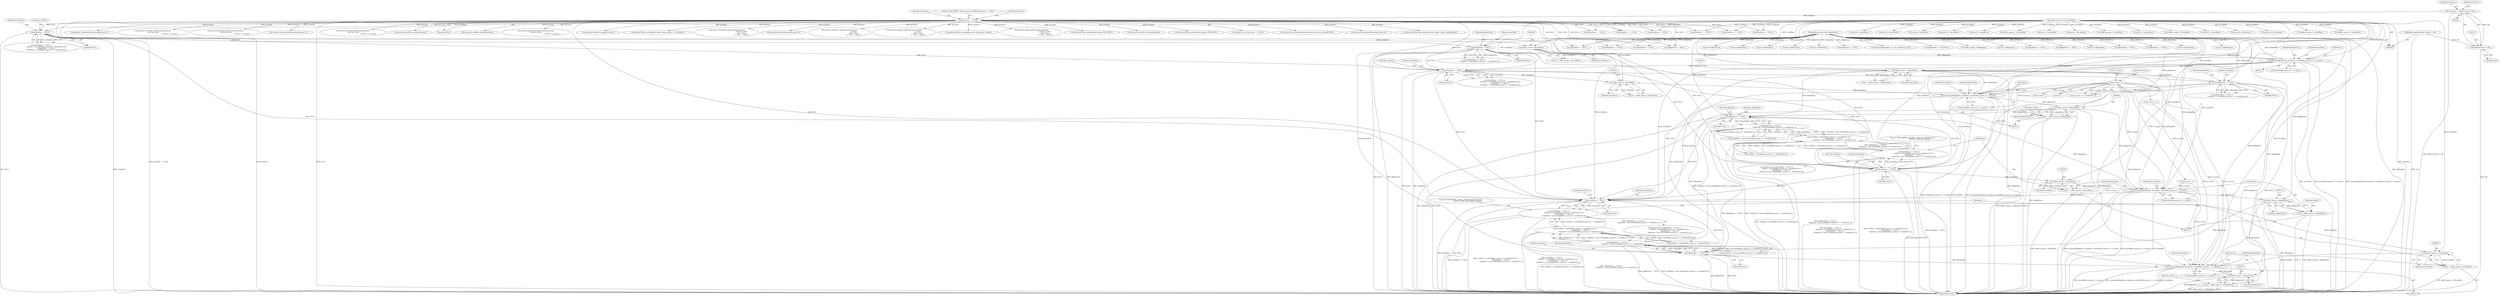 digraph "1_Android_aeea52da00d210587fb3ed895de3d5f2e0264c88_4@API" {
"1000453" [label="(Call,memcpy(pReplyData, pCmdData, sizeof(effect_param_t) + p->psize))"];
"1000430" [label="(Call,pReplyData == NULL)"];
"1000361" [label="(Call,(effect_param_t *)pReplyData)"];
"1000350" [label="(Call,memcpy(pReplyData, pCmdData, sizeof(effect_param_t) + p->psize))"];
"1000327" [label="(Call,pReplyData == NULL)"];
"1000114" [label="(MethodParameterIn,void *pReplyData)"];
"1000315" [label="(Call,pCmdData == NULL)"];
"1000112" [label="(MethodParameterIn,void *pCmdData)"];
"1000152" [label="(Call,pContext == NULL)"];
"1000117" [label="(Call,* pContext = (EffectContext *) self)"];
"1000119" [label="(Call,(EffectContext *) self)"];
"1000109" [label="(MethodParameterIn,effect_handle_t  self)"];
"1000347" [label="(Call,(effect_param_t *)pCmdData)"];
"1000418" [label="(Call,pCmdData == NULL)"];
"1000450" [label="(Call,(effect_param_t *)pCmdData)"];
"1000370" [label="(Call,p->psize - 1)"];
"1000464" [label="(Call,(effect_param_t *)pReplyData)"];
"1000462" [label="(Call,p = (effect_param_t *)pReplyData)"];
"1000535" [label="(Call,pReplyData == NULL)"];
"1000534" [label="(Call,pReplyData == NULL ||\n                    *replySize < (int) (sizeof(effect_param_t) + sizeof(int32_t)))"];
"1000526" [label="(Call,cmdSize < (sizeof(effect_param_t) + sizeof(int32_t)) ||\n                    pReplyData == NULL ||\n                    *replySize < (int) (sizeof(effect_param_t) + sizeof(int32_t)))"];
"1000522" [label="(Call,pCmdData == NULL ||\n                    cmdSize < (sizeof(effect_param_t) + sizeof(int32_t)) ||\n                    pReplyData == NULL ||\n                    *replySize < (int) (sizeof(effect_param_t) + sizeof(int32_t)))"];
"1000639" [label="(Call,pReplyData == NULL ||\n                        *replySize < (int) (sizeof(effect_param_t) + sizeof(int32_t)))"];
"1000631" [label="(Call,cmdSize < (sizeof(effect_param_t) + sizeof(int32_t)) ||\n                        pReplyData == NULL ||\n                        *replySize < (int) (sizeof(effect_param_t) + sizeof(int32_t)))"];
"1000627" [label="(Call,pCmdData == NULL ||\n                        cmdSize < (sizeof(effect_param_t) + sizeof(int32_t)) ||\n                        pReplyData == NULL ||\n                        *replySize < (int) (sizeof(effect_param_t) + sizeof(int32_t)))"];
"1000560" [label="(Call,memcpy(pReplyData, pCmdData, sizeof(effect_param_t) + p->psize))"];
"1000571" [label="(Call,(effect_param_t *)pReplyData)"];
"1000569" [label="(Call,p = (effect_param_t *)pReplyData)"];
"1000640" [label="(Call,pReplyData == NULL)"];
"1000665" [label="(Call,memcpy(pReplyData, pCmdData, sizeof(effect_param_t) + p->psize))"];
"1000676" [label="(Call,(effect_param_t *)pReplyData)"];
"1000674" [label="(Call,p = (effect_param_t *)pReplyData)"];
"1000628" [label="(Call,pCmdData == NULL)"];
"1000662" [label="(Call,(effect_param_t *)pCmdData)"];
"1000660" [label="(Call,*p = (effect_param_t *)pCmdData)"];
"1000523" [label="(Call,pCmdData == NULL)"];
"1000557" [label="(Call,(effect_param_t *)pCmdData)"];
"1000555" [label="(Call,*p = (effect_param_t *)pCmdData)"];
"1000369" [label="(Call,(p->psize - 1) / sizeof(int32_t))"];
"1001144" [label="(Call,(int32_t *)pCmdData)"];
"1001245" [label="(Call,(int32_t *)pCmdData)"];
"1000371" [label="(Call,p->psize)"];
"1000664" [label="(Identifier,pCmdData)"];
"1000353" [label="(Call,sizeof(effect_param_t) + p->psize)"];
"1000632" [label="(Call,cmdSize < (sizeof(effect_param_t) + sizeof(int32_t)))"];
"1000115" [label="(Block,)"];
"1000538" [label="(Call,*replySize < (int) (sizeof(effect_param_t) + sizeof(int32_t)))"];
"1001162" [label="(Call,android::LvmEffect_enable(pContext))"];
"1000420" [label="(Identifier,NULL)"];
"1000350" [label="(Call,memcpy(pReplyData, pCmdData, sizeof(effect_param_t) + p->psize))"];
"1000267" [label="(Call,android::Effect_setConfig(pContext, (effect_config_t *) pCmdData))"];
"1000665" [label="(Call,memcpy(pReplyData, pCmdData, sizeof(effect_param_t) + p->psize))"];
"1000448" [label="(Call,*p = (effect_param_t *)pCmdData)"];
"1000524" [label="(Identifier,pCmdData)"];
"1000432" [label="(Identifier,NULL)"];
"1000466" [label="(Identifier,pReplyData)"];
"1000315" [label="(Call,pCmdData == NULL)"];
"1000417" [label="(Call,pCmdData == NULL ||\n                        cmdSize < (sizeof(effect_param_t) + sizeof(int32_t)) ||\n                        pReplyData == NULL ||\n                        *replySize < (sizeof(effect_param_t) + sizeof(int32_t)))"];
"1000537" [label="(Identifier,NULL)"];
"1000667" [label="(Identifier,pCmdData)"];
"1001357" [label="(Call,memcpy(pReplyData, vol_ret, sizeof(int32_t)*2))"];
"1000640" [label="(Call,pReplyData == NULL)"];
"1000642" [label="(Identifier,NULL)"];
"1000685" [label="(Call,p->psize - 1)"];
"1000676" [label="(Call,(effect_param_t *)pReplyData)"];
"1000328" [label="(Identifier,pReplyData)"];
"1001281" [label="(Call,pReplyData == LVM_NULL)"];
"1000314" [label="(Call,pCmdData == NULL ||\n                        cmdSize < (sizeof(effect_param_t) + sizeof(int32_t)) ||\n                        pReplyData == NULL ||\n                        *replySize < (sizeof(effect_param_t) + sizeof(int32_t)))"];
"1000738" [label="(Call,pCmdData   == NULL)"];
"1000349" [label="(Identifier,pCmdData)"];
"1001213" [label="(Call,(int32_t *)pCmdData)"];
"1000292" [label="(Call,(effect_config_t *)pReplyData)"];
"1000563" [label="(Call,sizeof(effect_param_t) + p->psize)"];
"1000114" [label="(MethodParameterIn,void *pReplyData)"];
"1001075" [label="(Call,(uint32_t *)pCmdData)"];
"1000312" [label="(Block,)"];
"1000473" [label="(Call,p->psize - 1)"];
"1000456" [label="(Call,sizeof(effect_param_t) + p->psize)"];
"1000534" [label="(Call,pReplyData == NULL ||\n                    *replySize < (int) (sizeof(effect_param_t) + sizeof(int32_t)))"];
"1000487" [label="(Call,android::Virtualizer_getParameter(pContext,\n                                                               (void *)p->data,\n                                                               &p->vsize,\n                                                               p->data + voffset))"];
"1001159" [label="(Call,(int32_t *)pCmdData)"];
"1000536" [label="(Identifier,pReplyData)"];
"1000770" [label="(Call,(effect_param_t *) pCmdData)"];
"1000674" [label="(Call,p = (effect_param_t *)pReplyData)"];
"1000662" [label="(Call,(effect_param_t *)pCmdData)"];
"1000462" [label="(Call,p = (effect_param_t *)pReplyData)"];
"1000453" [label="(Call,memcpy(pReplyData, pCmdData, sizeof(effect_param_t) + p->psize))"];
"1000419" [label="(Identifier,pCmdData)"];
"1000678" [label="(Identifier,pReplyData)"];
"1000186" [label="(Call,(int *) pReplyData)"];
"1000197" [label="(Call,android::BassSetStrength(pContext, 0))"];
"1000913" [label="(Call,pReplyData == NULL)"];
"1000753" [label="(Call,pReplyData == NULL)"];
"1000152" [label="(Call,pContext == NULL)"];
"1000569" [label="(Call,p = (effect_param_t *)pReplyData)"];
"1000119" [label="(Call,(EffectContext *) self)"];
"1000384" [label="(Call,android::BassBoost_getParameter(pContext,\n                                                             p->data,\n                                                             &p->vsize,\n                                                             p->data + voffset))"];
"1000561" [label="(Identifier,pReplyData)"];
"1000573" [label="(Identifier,pReplyData)"];
"1000316" [label="(Identifier,pCmdData)"];
"1000297" [label="(Call,android::Effect_setConfig(pContext, &pContext->config))"];
"1000435" [label="(Identifier,replySize)"];
"1000455" [label="(Identifier,pCmdData)"];
"1000699" [label="(Call,android::Volume_getParameter(pContext,\n                                                          (void *)p->data,\n                                                          &p->vsize,\n                                                          p->data + voffset))"];
"1001037" [label="(Call,android::Effect_setEnabled(pContext, LVM_TRUE))"];
"1000562" [label="(Identifier,pCmdData)"];
"1000901" [label="(Call,pCmdData == NULL)"];
"1001130" [label="(Call,android::LvmEffect_disable(pContext))"];
"1000121" [label="(Identifier,self)"];
"1000430" [label="(Call,pReplyData == NULL)"];
"1001230" [label="(Call,(int32_t *)pCmdData)"];
"1000559" [label="(Identifier,pCmdData)"];
"1000630" [label="(Identifier,NULL)"];
"1000162" [label="(Identifier,cmdCode)"];
"1000525" [label="(Identifier,NULL)"];
"1001196" [label="(Call,(int32_t *)pCmdData)"];
"1000668" [label="(Call,sizeof(effect_param_t) + p->psize)"];
"1000450" [label="(Call,(effect_param_t *)pCmdData)"];
"1000345" [label="(Call,*p = (effect_param_t *)pCmdData)"];
"1000930" [label="(Call,(effect_param_t *) pCmdData)"];
"1001063" [label="(Call,android::Effect_setEnabled(pContext, LVM_FALSE))"];
"1000415" [label="(Block,)"];
"1001127" [label="(Call,(int32_t *)pCmdData)"];
"1000347" [label="(Call,(effect_param_t *)pCmdData)"];
"1000229" [label="(Call,(int *) pReplyData)"];
"1000973" [label="(Call,pReplyData == NULL)"];
"1000151" [label="(ControlStructure,if (pContext == NULL))"];
"1000631" [label="(Call,cmdSize < (sizeof(effect_param_t) + sizeof(int32_t)) ||\n                        pReplyData == NULL ||\n                        *replySize < (int) (sizeof(effect_param_t) + sizeof(int32_t)))"];
"1001364" [label="(Call,android::VolumeSetVolumeLevel(pContext, (int16_t)(maxdB*100)))"];
"1000248" [label="(Call,pReplyData  == NULL)"];
"1001044" [label="(Call,pReplyData == NULL)"];
"1000217" [label="(Call,android::EqualizerSetPreset(pContext, 0))"];
"1000521" [label="(ControlStructure,if (pCmdData == NULL ||\n                    cmdSize < (sizeof(effect_param_t) + sizeof(int32_t)) ||\n                    pReplyData == NULL ||\n                    *replySize < (int) (sizeof(effect_param_t) + sizeof(int32_t))))"];
"1000661" [label="(Identifier,p)"];
"1000629" [label="(Identifier,pCmdData)"];
"1000594" [label="(Call,android::Equalizer_getParameter(pContext,\n                                                             p->data,\n                                                             &p->vsize,\n                                                             p->data + voffset))"];
"1000527" [label="(Call,cmdSize < (sizeof(effect_param_t) + sizeof(int32_t)))"];
"1000633" [label="(Identifier,cmdSize)"];
"1000320" [label="(Identifier,cmdSize)"];
"1000370" [label="(Call,p->psize - 1)"];
"1001060" [label="(Call,(int *)pReplyData)"];
"1000556" [label="(Identifier,p)"];
"1000157" [label="(Literal,\"\tLVM_ERROR : Effect_command ERROR pContext == NULL\")"];
"1000523" [label="(Call,pCmdData == NULL)"];
"1000645" [label="(Identifier,replySize)"];
"1000660" [label="(Call,*p = (effect_param_t *)pCmdData)"];
"1000276" [label="(Call,pReplyData == NULL)"];
"1000429" [label="(Call,pReplyData == NULL ||\n                        *replySize < (sizeof(effect_param_t) + sizeof(int32_t)))"];
"1000814" [label="(Call,pCmdData   == NULL)"];
"1000540" [label="(Identifier,replySize)"];
"1000290" [label="(Call,android::Effect_getConfig(pContext, (effect_config_t *)pReplyData))"];
"1000520" [label="(Block,)"];
"1000327" [label="(Call,pReplyData == NULL)"];
"1000522" [label="(Call,pCmdData == NULL ||\n                    cmdSize < (sizeof(effect_param_t) + sizeof(int32_t)) ||\n                    pReplyData == NULL ||\n                    *replySize < (int) (sizeof(effect_param_t) + sizeof(int32_t)))"];
"1000454" [label="(Identifier,pReplyData)"];
"1000359" [label="(Call,p = (effect_param_t *)pReplyData)"];
"1000452" [label="(Identifier,pCmdData)"];
"1000360" [label="(Identifier,p)"];
"1000788" [label="(Call,(int *)pReplyData)"];
"1000675" [label="(Identifier,p)"];
"1000361" [label="(Call,(effect_param_t *)pReplyData)"];
"1000351" [label="(Identifier,pReplyData)"];
"1000167" [label="(Call,pReplyData == NULL)"];
"1000555" [label="(Call,*p = (effect_param_t *)pCmdData)"];
"1000269" [label="(Call,(effect_config_t *) pCmdData)"];
"1000961" [label="(Call,pCmdData   == NULL)"];
"1000463" [label="(Identifier,p)"];
"1000995" [label="(Call,(int *)pReplyData)"];
"1000232" [label="(Call,android::VolumeSetVolumeLevel(pContext, 0))"];
"1000641" [label="(Identifier,pReplyData)"];
"1000878" [label="(Call,android::Virtualizer_setParameter(pContext,\n (void *)p->data,\n                                                                       p->data + p->psize))"];
"1000571" [label="(Call,(effect_param_t *)pReplyData)"];
"1000643" [label="(Call,*replySize < (int) (sizeof(effect_param_t) + sizeof(int32_t)))"];
"1000109" [label="(MethodParameterIn,effect_handle_t  self)"];
"1000535" [label="(Call,pReplyData == NULL)"];
"1000627" [label="(Call,pCmdData == NULL ||\n                        cmdSize < (sizeof(effect_param_t) + sizeof(int32_t)) ||\n                        pReplyData == NULL ||\n                        *replySize < (int) (sizeof(effect_param_t) + sizeof(int32_t)))"];
"1000118" [label="(Identifier,pContext)"];
"1000570" [label="(Identifier,p)"];
"1000423" [label="(Identifier,cmdSize)"];
"1000326" [label="(Call,pReplyData == NULL ||\n                        *replySize < (sizeof(effect_param_t) + sizeof(int32_t)))"];
"1000580" [label="(Call,p->psize - 1)"];
"1000557" [label="(Call,(effect_param_t *)pCmdData)"];
"1000418" [label="(Call,pCmdData == NULL)"];
"1000363" [label="(Identifier,pReplyData)"];
"1000112" [label="(MethodParameterIn,void *pCmdData)"];
"1000352" [label="(Identifier,pCmdData)"];
"1000938" [label="(Call,android::Equalizer_setParameter(pContext,\n (void *)p->data,\n                                                                     p->data + p->psize))"];
"1000374" [label="(Literal,1)"];
"1000655" [label="(Literal,\"\tLVM_ERROR : Volume_command cmdCode Case: \"\n                            \"EFFECT_CMD_GET_PARAM: ERROR\")"];
"1000376" [label="(Identifier,int32_t)"];
"1000207" [label="(Call,android::VirtualizerSetStrength(pContext, 0))"];
"1001110" [label="(Call,(int32_t *)pCmdData)"];
"1000550" [label="(Literal,\"\tLVM_ERROR : Equalizer_command cmdCode Case: \"\n                            \"EFFECT_CMD_GET_PARAM\")"];
"1000625" [label="(Block,)"];
"1000317" [label="(Identifier,NULL)"];
"1001034" [label="(Call,(int *)pReplyData)"];
"1000560" [label="(Call,memcpy(pReplyData, pCmdData, sizeof(effect_param_t) + p->psize))"];
"1001306" [label="(Call,(uint32_t *)pCmdData)"];
"1000126" [label="(Identifier,pContext)"];
"1000153" [label="(Identifier,pContext)"];
"1000998" [label="(Call,android::Volume_setParameter(pContext,\n (void *)p->data,\n                                                                 p->data + p->psize))"];
"1000681" [label="(Identifier,voffset)"];
"1000935" [label="(Call,(int *)pReplyData)"];
"1000117" [label="(Call,* pContext = (EffectContext *) self)"];
"1001313" [label="(Call,(uint32_t *)pCmdData)"];
"1000639" [label="(Call,pReplyData == NULL ||\n                        *replySize < (int) (sizeof(effect_param_t) + sizeof(int32_t)))"];
"1000857" [label="(Call,(effect_param_t *) pCmdData)"];
"1001018" [label="(Call,pReplyData == NULL)"];
"1000626" [label="(ControlStructure,if (pCmdData == NULL ||\n                        cmdSize < (sizeof(effect_param_t) + sizeof(int32_t)) ||\n                        pReplyData == NULL ||\n                        *replySize < (int) (sizeof(effect_param_t) + sizeof(int32_t))))"];
"1000666" [label="(Identifier,pReplyData)"];
"1000329" [label="(Identifier,NULL)"];
"1000332" [label="(Identifier,replySize)"];
"1001288" [label="(Call,pCmdData == NULL)"];
"1000431" [label="(Identifier,pReplyData)"];
"1000875" [label="(Call,(int *)pReplyData)"];
"1000990" [label="(Call,(effect_param_t *) pCmdData)"];
"1001424" [label="(MethodReturn,int)"];
"1001248" [label="(Call,android::LvmEffect_enable(pContext))"];
"1000264" [label="(Call,(int *) pReplyData)"];
"1000154" [label="(Identifier,NULL)"];
"1001216" [label="(Call,android::LvmEffect_disable(pContext))"];
"1000528" [label="(Identifier,cmdSize)"];
"1000791" [label="(Call,android::BassBoost_setParameter(pContext,\n (void *)p->data,\n                                                                    p->data + p->psize))"];
"1000576" [label="(Identifier,voffset)"];
"1000469" [label="(Identifier,voffset)"];
"1000464" [label="(Call,(effect_param_t *)pReplyData)"];
"1000526" [label="(Call,cmdSize < (sizeof(effect_param_t) + sizeof(int32_t)) ||\n                    pReplyData == NULL ||\n                    *replySize < (int) (sizeof(effect_param_t) + sizeof(int32_t)))"];
"1000628" [label="(Call,pCmdData == NULL)"];
"1000840" [label="(Call,pReplyData == NULL)"];
"1000239" [label="(Call,pCmdData    == NULL)"];
"1000453" -> "1000415"  [label="AST: "];
"1000453" -> "1000456"  [label="CFG: "];
"1000454" -> "1000453"  [label="AST: "];
"1000455" -> "1000453"  [label="AST: "];
"1000456" -> "1000453"  [label="AST: "];
"1000463" -> "1000453"  [label="CFG: "];
"1000453" -> "1001424"  [label="DDG: pCmdData"];
"1000453" -> "1001424"  [label="DDG: memcpy(pReplyData, pCmdData, sizeof(effect_param_t) + p->psize)"];
"1000453" -> "1001424"  [label="DDG: sizeof(effect_param_t) + p->psize"];
"1000430" -> "1000453"  [label="DDG: pReplyData"];
"1000361" -> "1000453"  [label="DDG: pReplyData"];
"1000114" -> "1000453"  [label="DDG: pReplyData"];
"1000450" -> "1000453"  [label="DDG: pCmdData"];
"1000112" -> "1000453"  [label="DDG: pCmdData"];
"1000370" -> "1000453"  [label="DDG: p->psize"];
"1000453" -> "1000464"  [label="DDG: pReplyData"];
"1000453" -> "1000523"  [label="DDG: pCmdData"];
"1000453" -> "1000628"  [label="DDG: pCmdData"];
"1000430" -> "1000429"  [label="AST: "];
"1000430" -> "1000432"  [label="CFG: "];
"1000431" -> "1000430"  [label="AST: "];
"1000432" -> "1000430"  [label="AST: "];
"1000435" -> "1000430"  [label="CFG: "];
"1000429" -> "1000430"  [label="CFG: "];
"1000430" -> "1001424"  [label="DDG: NULL"];
"1000430" -> "1001424"  [label="DDG: pReplyData"];
"1000430" -> "1000429"  [label="DDG: pReplyData"];
"1000430" -> "1000429"  [label="DDG: NULL"];
"1000361" -> "1000430"  [label="DDG: pReplyData"];
"1000114" -> "1000430"  [label="DDG: pReplyData"];
"1000418" -> "1000430"  [label="DDG: NULL"];
"1000430" -> "1000523"  [label="DDG: NULL"];
"1000430" -> "1000628"  [label="DDG: NULL"];
"1000361" -> "1000359"  [label="AST: "];
"1000361" -> "1000363"  [label="CFG: "];
"1000362" -> "1000361"  [label="AST: "];
"1000363" -> "1000361"  [label="AST: "];
"1000359" -> "1000361"  [label="CFG: "];
"1000361" -> "1001424"  [label="DDG: pReplyData"];
"1000361" -> "1000359"  [label="DDG: pReplyData"];
"1000350" -> "1000361"  [label="DDG: pReplyData"];
"1000114" -> "1000361"  [label="DDG: pReplyData"];
"1000361" -> "1000535"  [label="DDG: pReplyData"];
"1000361" -> "1000560"  [label="DDG: pReplyData"];
"1000361" -> "1000640"  [label="DDG: pReplyData"];
"1000361" -> "1000665"  [label="DDG: pReplyData"];
"1000350" -> "1000312"  [label="AST: "];
"1000350" -> "1000353"  [label="CFG: "];
"1000351" -> "1000350"  [label="AST: "];
"1000352" -> "1000350"  [label="AST: "];
"1000353" -> "1000350"  [label="AST: "];
"1000360" -> "1000350"  [label="CFG: "];
"1000350" -> "1001424"  [label="DDG: sizeof(effect_param_t) + p->psize"];
"1000350" -> "1001424"  [label="DDG: memcpy(pReplyData, pCmdData, sizeof(effect_param_t) + p->psize)"];
"1000350" -> "1001424"  [label="DDG: pCmdData"];
"1000327" -> "1000350"  [label="DDG: pReplyData"];
"1000114" -> "1000350"  [label="DDG: pReplyData"];
"1000347" -> "1000350"  [label="DDG: pCmdData"];
"1000112" -> "1000350"  [label="DDG: pCmdData"];
"1000350" -> "1000418"  [label="DDG: pCmdData"];
"1000350" -> "1000523"  [label="DDG: pCmdData"];
"1000350" -> "1000628"  [label="DDG: pCmdData"];
"1000327" -> "1000326"  [label="AST: "];
"1000327" -> "1000329"  [label="CFG: "];
"1000328" -> "1000327"  [label="AST: "];
"1000329" -> "1000327"  [label="AST: "];
"1000332" -> "1000327"  [label="CFG: "];
"1000326" -> "1000327"  [label="CFG: "];
"1000327" -> "1001424"  [label="DDG: pReplyData"];
"1000327" -> "1001424"  [label="DDG: NULL"];
"1000327" -> "1000326"  [label="DDG: pReplyData"];
"1000327" -> "1000326"  [label="DDG: NULL"];
"1000114" -> "1000327"  [label="DDG: pReplyData"];
"1000315" -> "1000327"  [label="DDG: NULL"];
"1000327" -> "1000418"  [label="DDG: NULL"];
"1000327" -> "1000523"  [label="DDG: NULL"];
"1000327" -> "1000628"  [label="DDG: NULL"];
"1000114" -> "1000108"  [label="AST: "];
"1000114" -> "1001424"  [label="DDG: pReplyData"];
"1000114" -> "1000167"  [label="DDG: pReplyData"];
"1000114" -> "1000186"  [label="DDG: pReplyData"];
"1000114" -> "1000229"  [label="DDG: pReplyData"];
"1000114" -> "1000248"  [label="DDG: pReplyData"];
"1000114" -> "1000264"  [label="DDG: pReplyData"];
"1000114" -> "1000276"  [label="DDG: pReplyData"];
"1000114" -> "1000292"  [label="DDG: pReplyData"];
"1000114" -> "1000464"  [label="DDG: pReplyData"];
"1000114" -> "1000535"  [label="DDG: pReplyData"];
"1000114" -> "1000560"  [label="DDG: pReplyData"];
"1000114" -> "1000571"  [label="DDG: pReplyData"];
"1000114" -> "1000640"  [label="DDG: pReplyData"];
"1000114" -> "1000665"  [label="DDG: pReplyData"];
"1000114" -> "1000676"  [label="DDG: pReplyData"];
"1000114" -> "1000753"  [label="DDG: pReplyData"];
"1000114" -> "1000788"  [label="DDG: pReplyData"];
"1000114" -> "1000840"  [label="DDG: pReplyData"];
"1000114" -> "1000875"  [label="DDG: pReplyData"];
"1000114" -> "1000913"  [label="DDG: pReplyData"];
"1000114" -> "1000935"  [label="DDG: pReplyData"];
"1000114" -> "1000973"  [label="DDG: pReplyData"];
"1000114" -> "1000995"  [label="DDG: pReplyData"];
"1000114" -> "1001018"  [label="DDG: pReplyData"];
"1000114" -> "1001034"  [label="DDG: pReplyData"];
"1000114" -> "1001044"  [label="DDG: pReplyData"];
"1000114" -> "1001060"  [label="DDG: pReplyData"];
"1000114" -> "1001281"  [label="DDG: pReplyData"];
"1000114" -> "1001357"  [label="DDG: pReplyData"];
"1000315" -> "1000314"  [label="AST: "];
"1000315" -> "1000317"  [label="CFG: "];
"1000316" -> "1000315"  [label="AST: "];
"1000317" -> "1000315"  [label="AST: "];
"1000320" -> "1000315"  [label="CFG: "];
"1000314" -> "1000315"  [label="CFG: "];
"1000315" -> "1001424"  [label="DDG: pCmdData"];
"1000315" -> "1001424"  [label="DDG: NULL"];
"1000315" -> "1000314"  [label="DDG: pCmdData"];
"1000315" -> "1000314"  [label="DDG: NULL"];
"1000112" -> "1000315"  [label="DDG: pCmdData"];
"1000152" -> "1000315"  [label="DDG: NULL"];
"1000315" -> "1000347"  [label="DDG: pCmdData"];
"1000315" -> "1000418"  [label="DDG: NULL"];
"1000315" -> "1000523"  [label="DDG: NULL"];
"1000315" -> "1000628"  [label="DDG: NULL"];
"1000112" -> "1000108"  [label="AST: "];
"1000112" -> "1001424"  [label="DDG: pCmdData"];
"1000112" -> "1000239"  [label="DDG: pCmdData"];
"1000112" -> "1000269"  [label="DDG: pCmdData"];
"1000112" -> "1000347"  [label="DDG: pCmdData"];
"1000112" -> "1000418"  [label="DDG: pCmdData"];
"1000112" -> "1000450"  [label="DDG: pCmdData"];
"1000112" -> "1000523"  [label="DDG: pCmdData"];
"1000112" -> "1000557"  [label="DDG: pCmdData"];
"1000112" -> "1000560"  [label="DDG: pCmdData"];
"1000112" -> "1000628"  [label="DDG: pCmdData"];
"1000112" -> "1000662"  [label="DDG: pCmdData"];
"1000112" -> "1000665"  [label="DDG: pCmdData"];
"1000112" -> "1000738"  [label="DDG: pCmdData"];
"1000112" -> "1000770"  [label="DDG: pCmdData"];
"1000112" -> "1000814"  [label="DDG: pCmdData"];
"1000112" -> "1000857"  [label="DDG: pCmdData"];
"1000112" -> "1000901"  [label="DDG: pCmdData"];
"1000112" -> "1000930"  [label="DDG: pCmdData"];
"1000112" -> "1000961"  [label="DDG: pCmdData"];
"1000112" -> "1000990"  [label="DDG: pCmdData"];
"1000112" -> "1001075"  [label="DDG: pCmdData"];
"1000112" -> "1001110"  [label="DDG: pCmdData"];
"1000112" -> "1001127"  [label="DDG: pCmdData"];
"1000112" -> "1001144"  [label="DDG: pCmdData"];
"1000112" -> "1001159"  [label="DDG: pCmdData"];
"1000112" -> "1001196"  [label="DDG: pCmdData"];
"1000112" -> "1001213"  [label="DDG: pCmdData"];
"1000112" -> "1001230"  [label="DDG: pCmdData"];
"1000112" -> "1001245"  [label="DDG: pCmdData"];
"1000112" -> "1001288"  [label="DDG: pCmdData"];
"1000112" -> "1001306"  [label="DDG: pCmdData"];
"1000112" -> "1001313"  [label="DDG: pCmdData"];
"1000152" -> "1000151"  [label="AST: "];
"1000152" -> "1000154"  [label="CFG: "];
"1000153" -> "1000152"  [label="AST: "];
"1000154" -> "1000152"  [label="AST: "];
"1000157" -> "1000152"  [label="CFG: "];
"1000162" -> "1000152"  [label="CFG: "];
"1000152" -> "1001424"  [label="DDG: pContext == NULL"];
"1000152" -> "1001424"  [label="DDG: pContext"];
"1000152" -> "1001424"  [label="DDG: NULL"];
"1000117" -> "1000152"  [label="DDG: pContext"];
"1000152" -> "1000167"  [label="DDG: NULL"];
"1000152" -> "1000197"  [label="DDG: pContext"];
"1000152" -> "1000207"  [label="DDG: pContext"];
"1000152" -> "1000217"  [label="DDG: pContext"];
"1000152" -> "1000232"  [label="DDG: pContext"];
"1000152" -> "1000239"  [label="DDG: NULL"];
"1000152" -> "1000267"  [label="DDG: pContext"];
"1000152" -> "1000276"  [label="DDG: NULL"];
"1000152" -> "1000290"  [label="DDG: pContext"];
"1000152" -> "1000297"  [label="DDG: pContext"];
"1000152" -> "1000384"  [label="DDG: pContext"];
"1000152" -> "1000418"  [label="DDG: NULL"];
"1000152" -> "1000487"  [label="DDG: pContext"];
"1000152" -> "1000523"  [label="DDG: NULL"];
"1000152" -> "1000594"  [label="DDG: pContext"];
"1000152" -> "1000628"  [label="DDG: NULL"];
"1000152" -> "1000699"  [label="DDG: pContext"];
"1000152" -> "1000738"  [label="DDG: NULL"];
"1000152" -> "1000791"  [label="DDG: pContext"];
"1000152" -> "1000814"  [label="DDG: NULL"];
"1000152" -> "1000878"  [label="DDG: pContext"];
"1000152" -> "1000901"  [label="DDG: NULL"];
"1000152" -> "1000938"  [label="DDG: pContext"];
"1000152" -> "1000961"  [label="DDG: NULL"];
"1000152" -> "1000998"  [label="DDG: pContext"];
"1000152" -> "1001018"  [label="DDG: NULL"];
"1000152" -> "1001037"  [label="DDG: pContext"];
"1000152" -> "1001044"  [label="DDG: NULL"];
"1000152" -> "1001063"  [label="DDG: pContext"];
"1000152" -> "1001130"  [label="DDG: pContext"];
"1000152" -> "1001162"  [label="DDG: pContext"];
"1000152" -> "1001216"  [label="DDG: pContext"];
"1000152" -> "1001248"  [label="DDG: pContext"];
"1000152" -> "1001288"  [label="DDG: NULL"];
"1000152" -> "1001364"  [label="DDG: pContext"];
"1000117" -> "1000115"  [label="AST: "];
"1000117" -> "1000119"  [label="CFG: "];
"1000118" -> "1000117"  [label="AST: "];
"1000119" -> "1000117"  [label="AST: "];
"1000126" -> "1000117"  [label="CFG: "];
"1000117" -> "1001424"  [label="DDG: (EffectContext *) self"];
"1000119" -> "1000117"  [label="DDG: self"];
"1000119" -> "1000121"  [label="CFG: "];
"1000120" -> "1000119"  [label="AST: "];
"1000121" -> "1000119"  [label="AST: "];
"1000119" -> "1001424"  [label="DDG: self"];
"1000109" -> "1000119"  [label="DDG: self"];
"1000109" -> "1000108"  [label="AST: "];
"1000109" -> "1001424"  [label="DDG: self"];
"1000347" -> "1000345"  [label="AST: "];
"1000347" -> "1000349"  [label="CFG: "];
"1000348" -> "1000347"  [label="AST: "];
"1000349" -> "1000347"  [label="AST: "];
"1000345" -> "1000347"  [label="CFG: "];
"1000347" -> "1000345"  [label="DDG: pCmdData"];
"1000418" -> "1000417"  [label="AST: "];
"1000418" -> "1000420"  [label="CFG: "];
"1000419" -> "1000418"  [label="AST: "];
"1000420" -> "1000418"  [label="AST: "];
"1000423" -> "1000418"  [label="CFG: "];
"1000417" -> "1000418"  [label="CFG: "];
"1000418" -> "1001424"  [label="DDG: NULL"];
"1000418" -> "1001424"  [label="DDG: pCmdData"];
"1000418" -> "1000417"  [label="DDG: pCmdData"];
"1000418" -> "1000417"  [label="DDG: NULL"];
"1000418" -> "1000450"  [label="DDG: pCmdData"];
"1000418" -> "1000523"  [label="DDG: NULL"];
"1000418" -> "1000628"  [label="DDG: NULL"];
"1000450" -> "1000448"  [label="AST: "];
"1000450" -> "1000452"  [label="CFG: "];
"1000451" -> "1000450"  [label="AST: "];
"1000452" -> "1000450"  [label="AST: "];
"1000448" -> "1000450"  [label="CFG: "];
"1000450" -> "1000448"  [label="DDG: pCmdData"];
"1000370" -> "1000369"  [label="AST: "];
"1000370" -> "1000374"  [label="CFG: "];
"1000371" -> "1000370"  [label="AST: "];
"1000374" -> "1000370"  [label="AST: "];
"1000376" -> "1000370"  [label="CFG: "];
"1000370" -> "1001424"  [label="DDG: p->psize"];
"1000370" -> "1000369"  [label="DDG: p->psize"];
"1000370" -> "1000369"  [label="DDG: 1"];
"1000370" -> "1000456"  [label="DDG: p->psize"];
"1000370" -> "1000473"  [label="DDG: p->psize"];
"1000370" -> "1000560"  [label="DDG: p->psize"];
"1000370" -> "1000563"  [label="DDG: p->psize"];
"1000370" -> "1000580"  [label="DDG: p->psize"];
"1000370" -> "1000665"  [label="DDG: p->psize"];
"1000370" -> "1000668"  [label="DDG: p->psize"];
"1000370" -> "1000685"  [label="DDG: p->psize"];
"1000464" -> "1000462"  [label="AST: "];
"1000464" -> "1000466"  [label="CFG: "];
"1000465" -> "1000464"  [label="AST: "];
"1000466" -> "1000464"  [label="AST: "];
"1000462" -> "1000464"  [label="CFG: "];
"1000464" -> "1001424"  [label="DDG: pReplyData"];
"1000464" -> "1000462"  [label="DDG: pReplyData"];
"1000464" -> "1000535"  [label="DDG: pReplyData"];
"1000464" -> "1000560"  [label="DDG: pReplyData"];
"1000464" -> "1000640"  [label="DDG: pReplyData"];
"1000464" -> "1000665"  [label="DDG: pReplyData"];
"1000462" -> "1000415"  [label="AST: "];
"1000463" -> "1000462"  [label="AST: "];
"1000469" -> "1000462"  [label="CFG: "];
"1000462" -> "1001424"  [label="DDG: p"];
"1000462" -> "1001424"  [label="DDG: (effect_param_t *)pReplyData"];
"1000535" -> "1000534"  [label="AST: "];
"1000535" -> "1000537"  [label="CFG: "];
"1000536" -> "1000535"  [label="AST: "];
"1000537" -> "1000535"  [label="AST: "];
"1000540" -> "1000535"  [label="CFG: "];
"1000534" -> "1000535"  [label="CFG: "];
"1000535" -> "1001424"  [label="DDG: pReplyData"];
"1000535" -> "1001424"  [label="DDG: NULL"];
"1000535" -> "1000534"  [label="DDG: pReplyData"];
"1000535" -> "1000534"  [label="DDG: NULL"];
"1000523" -> "1000535"  [label="DDG: NULL"];
"1000535" -> "1000560"  [label="DDG: pReplyData"];
"1000535" -> "1000628"  [label="DDG: NULL"];
"1000534" -> "1000526"  [label="AST: "];
"1000534" -> "1000538"  [label="CFG: "];
"1000538" -> "1000534"  [label="AST: "];
"1000526" -> "1000534"  [label="CFG: "];
"1000534" -> "1001424"  [label="DDG: pReplyData == NULL"];
"1000534" -> "1001424"  [label="DDG: *replySize < (int) (sizeof(effect_param_t) + sizeof(int32_t))"];
"1000534" -> "1000526"  [label="DDG: pReplyData == NULL"];
"1000534" -> "1000526"  [label="DDG: *replySize < (int) (sizeof(effect_param_t) + sizeof(int32_t))"];
"1000538" -> "1000534"  [label="DDG: *replySize"];
"1000538" -> "1000534"  [label="DDG: (int) (sizeof(effect_param_t) + sizeof(int32_t))"];
"1000534" -> "1000639"  [label="DDG: *replySize < (int) (sizeof(effect_param_t) + sizeof(int32_t))"];
"1000526" -> "1000522"  [label="AST: "];
"1000526" -> "1000527"  [label="CFG: "];
"1000527" -> "1000526"  [label="AST: "];
"1000522" -> "1000526"  [label="CFG: "];
"1000526" -> "1001424"  [label="DDG: pReplyData == NULL ||\n                    *replySize < (int) (sizeof(effect_param_t) + sizeof(int32_t))"];
"1000526" -> "1001424"  [label="DDG: cmdSize < (sizeof(effect_param_t) + sizeof(int32_t))"];
"1000526" -> "1000522"  [label="DDG: cmdSize < (sizeof(effect_param_t) + sizeof(int32_t))"];
"1000526" -> "1000522"  [label="DDG: pReplyData == NULL ||\n                    *replySize < (int) (sizeof(effect_param_t) + sizeof(int32_t))"];
"1000527" -> "1000526"  [label="DDG: cmdSize"];
"1000527" -> "1000526"  [label="DDG: sizeof(effect_param_t) + sizeof(int32_t)"];
"1000522" -> "1000521"  [label="AST: "];
"1000522" -> "1000523"  [label="CFG: "];
"1000523" -> "1000522"  [label="AST: "];
"1000550" -> "1000522"  [label="CFG: "];
"1000556" -> "1000522"  [label="CFG: "];
"1000522" -> "1001424"  [label="DDG: pCmdData == NULL ||\n                    cmdSize < (sizeof(effect_param_t) + sizeof(int32_t)) ||\n                    pReplyData == NULL ||\n                    *replySize < (int) (sizeof(effect_param_t) + sizeof(int32_t))"];
"1000522" -> "1001424"  [label="DDG: cmdSize < (sizeof(effect_param_t) + sizeof(int32_t)) ||\n                    pReplyData == NULL ||\n                    *replySize < (int) (sizeof(effect_param_t) + sizeof(int32_t))"];
"1000522" -> "1001424"  [label="DDG: pCmdData == NULL"];
"1000523" -> "1000522"  [label="DDG: pCmdData"];
"1000523" -> "1000522"  [label="DDG: NULL"];
"1000639" -> "1000631"  [label="AST: "];
"1000639" -> "1000640"  [label="CFG: "];
"1000639" -> "1000643"  [label="CFG: "];
"1000640" -> "1000639"  [label="AST: "];
"1000643" -> "1000639"  [label="AST: "];
"1000631" -> "1000639"  [label="CFG: "];
"1000639" -> "1001424"  [label="DDG: *replySize < (int) (sizeof(effect_param_t) + sizeof(int32_t))"];
"1000639" -> "1001424"  [label="DDG: pReplyData == NULL"];
"1000639" -> "1000631"  [label="DDG: pReplyData == NULL"];
"1000639" -> "1000631"  [label="DDG: *replySize < (int) (sizeof(effect_param_t) + sizeof(int32_t))"];
"1000640" -> "1000639"  [label="DDG: pReplyData"];
"1000640" -> "1000639"  [label="DDG: NULL"];
"1000643" -> "1000639"  [label="DDG: *replySize"];
"1000643" -> "1000639"  [label="DDG: (int) (sizeof(effect_param_t) + sizeof(int32_t))"];
"1000631" -> "1000627"  [label="AST: "];
"1000631" -> "1000632"  [label="CFG: "];
"1000632" -> "1000631"  [label="AST: "];
"1000627" -> "1000631"  [label="CFG: "];
"1000631" -> "1001424"  [label="DDG: pReplyData == NULL ||\n                        *replySize < (int) (sizeof(effect_param_t) + sizeof(int32_t))"];
"1000631" -> "1001424"  [label="DDG: cmdSize < (sizeof(effect_param_t) + sizeof(int32_t))"];
"1000631" -> "1000627"  [label="DDG: cmdSize < (sizeof(effect_param_t) + sizeof(int32_t))"];
"1000631" -> "1000627"  [label="DDG: pReplyData == NULL ||\n                        *replySize < (int) (sizeof(effect_param_t) + sizeof(int32_t))"];
"1000632" -> "1000631"  [label="DDG: cmdSize"];
"1000632" -> "1000631"  [label="DDG: sizeof(effect_param_t) + sizeof(int32_t)"];
"1000627" -> "1000626"  [label="AST: "];
"1000627" -> "1000628"  [label="CFG: "];
"1000628" -> "1000627"  [label="AST: "];
"1000655" -> "1000627"  [label="CFG: "];
"1000661" -> "1000627"  [label="CFG: "];
"1000627" -> "1001424"  [label="DDG: cmdSize < (sizeof(effect_param_t) + sizeof(int32_t)) ||\n                        pReplyData == NULL ||\n                        *replySize < (int) (sizeof(effect_param_t) + sizeof(int32_t))"];
"1000627" -> "1001424"  [label="DDG: pCmdData == NULL ||\n                        cmdSize < (sizeof(effect_param_t) + sizeof(int32_t)) ||\n                        pReplyData == NULL ||\n                        *replySize < (int) (sizeof(effect_param_t) + sizeof(int32_t))"];
"1000627" -> "1001424"  [label="DDG: pCmdData == NULL"];
"1000628" -> "1000627"  [label="DDG: pCmdData"];
"1000628" -> "1000627"  [label="DDG: NULL"];
"1000560" -> "1000520"  [label="AST: "];
"1000560" -> "1000563"  [label="CFG: "];
"1000561" -> "1000560"  [label="AST: "];
"1000562" -> "1000560"  [label="AST: "];
"1000563" -> "1000560"  [label="AST: "];
"1000570" -> "1000560"  [label="CFG: "];
"1000560" -> "1001424"  [label="DDG: memcpy(pReplyData, pCmdData, sizeof(effect_param_t) + p->psize)"];
"1000560" -> "1001424"  [label="DDG: sizeof(effect_param_t) + p->psize"];
"1000560" -> "1001424"  [label="DDG: pCmdData"];
"1000557" -> "1000560"  [label="DDG: pCmdData"];
"1000473" -> "1000560"  [label="DDG: p->psize"];
"1000560" -> "1000571"  [label="DDG: pReplyData"];
"1000560" -> "1000628"  [label="DDG: pCmdData"];
"1000571" -> "1000569"  [label="AST: "];
"1000571" -> "1000573"  [label="CFG: "];
"1000572" -> "1000571"  [label="AST: "];
"1000573" -> "1000571"  [label="AST: "];
"1000569" -> "1000571"  [label="CFG: "];
"1000571" -> "1001424"  [label="DDG: pReplyData"];
"1000571" -> "1000569"  [label="DDG: pReplyData"];
"1000571" -> "1000640"  [label="DDG: pReplyData"];
"1000571" -> "1000665"  [label="DDG: pReplyData"];
"1000569" -> "1000520"  [label="AST: "];
"1000570" -> "1000569"  [label="AST: "];
"1000576" -> "1000569"  [label="CFG: "];
"1000569" -> "1001424"  [label="DDG: (effect_param_t *)pReplyData"];
"1000569" -> "1001424"  [label="DDG: p"];
"1000640" -> "1000642"  [label="CFG: "];
"1000641" -> "1000640"  [label="AST: "];
"1000642" -> "1000640"  [label="AST: "];
"1000645" -> "1000640"  [label="CFG: "];
"1000640" -> "1001424"  [label="DDG: pReplyData"];
"1000640" -> "1001424"  [label="DDG: NULL"];
"1000628" -> "1000640"  [label="DDG: NULL"];
"1000640" -> "1000665"  [label="DDG: pReplyData"];
"1000665" -> "1000625"  [label="AST: "];
"1000665" -> "1000668"  [label="CFG: "];
"1000666" -> "1000665"  [label="AST: "];
"1000667" -> "1000665"  [label="AST: "];
"1000668" -> "1000665"  [label="AST: "];
"1000675" -> "1000665"  [label="CFG: "];
"1000665" -> "1001424"  [label="DDG: sizeof(effect_param_t) + p->psize"];
"1000665" -> "1001424"  [label="DDG: memcpy(pReplyData, pCmdData, sizeof(effect_param_t) + p->psize)"];
"1000665" -> "1001424"  [label="DDG: pCmdData"];
"1000662" -> "1000665"  [label="DDG: pCmdData"];
"1000473" -> "1000665"  [label="DDG: p->psize"];
"1000580" -> "1000665"  [label="DDG: p->psize"];
"1000665" -> "1000676"  [label="DDG: pReplyData"];
"1000676" -> "1000674"  [label="AST: "];
"1000676" -> "1000678"  [label="CFG: "];
"1000677" -> "1000676"  [label="AST: "];
"1000678" -> "1000676"  [label="AST: "];
"1000674" -> "1000676"  [label="CFG: "];
"1000676" -> "1001424"  [label="DDG: pReplyData"];
"1000676" -> "1000674"  [label="DDG: pReplyData"];
"1000674" -> "1000625"  [label="AST: "];
"1000675" -> "1000674"  [label="AST: "];
"1000681" -> "1000674"  [label="CFG: "];
"1000674" -> "1001424"  [label="DDG: (effect_param_t *)pReplyData"];
"1000674" -> "1001424"  [label="DDG: p"];
"1000628" -> "1000630"  [label="CFG: "];
"1000629" -> "1000628"  [label="AST: "];
"1000630" -> "1000628"  [label="AST: "];
"1000633" -> "1000628"  [label="CFG: "];
"1000628" -> "1001424"  [label="DDG: NULL"];
"1000628" -> "1001424"  [label="DDG: pCmdData"];
"1000523" -> "1000628"  [label="DDG: NULL"];
"1000628" -> "1000662"  [label="DDG: pCmdData"];
"1000662" -> "1000660"  [label="AST: "];
"1000662" -> "1000664"  [label="CFG: "];
"1000663" -> "1000662"  [label="AST: "];
"1000664" -> "1000662"  [label="AST: "];
"1000660" -> "1000662"  [label="CFG: "];
"1000662" -> "1000660"  [label="DDG: pCmdData"];
"1000660" -> "1000625"  [label="AST: "];
"1000661" -> "1000660"  [label="AST: "];
"1000666" -> "1000660"  [label="CFG: "];
"1000660" -> "1001424"  [label="DDG: (effect_param_t *)pCmdData"];
"1000523" -> "1000525"  [label="CFG: "];
"1000524" -> "1000523"  [label="AST: "];
"1000525" -> "1000523"  [label="AST: "];
"1000528" -> "1000523"  [label="CFG: "];
"1000523" -> "1001424"  [label="DDG: NULL"];
"1000523" -> "1001424"  [label="DDG: pCmdData"];
"1000523" -> "1000557"  [label="DDG: pCmdData"];
"1000557" -> "1000555"  [label="AST: "];
"1000557" -> "1000559"  [label="CFG: "];
"1000558" -> "1000557"  [label="AST: "];
"1000559" -> "1000557"  [label="AST: "];
"1000555" -> "1000557"  [label="CFG: "];
"1000557" -> "1000555"  [label="DDG: pCmdData"];
"1000555" -> "1000520"  [label="AST: "];
"1000556" -> "1000555"  [label="AST: "];
"1000561" -> "1000555"  [label="CFG: "];
"1000555" -> "1001424"  [label="DDG: (effect_param_t *)pCmdData"];
}

